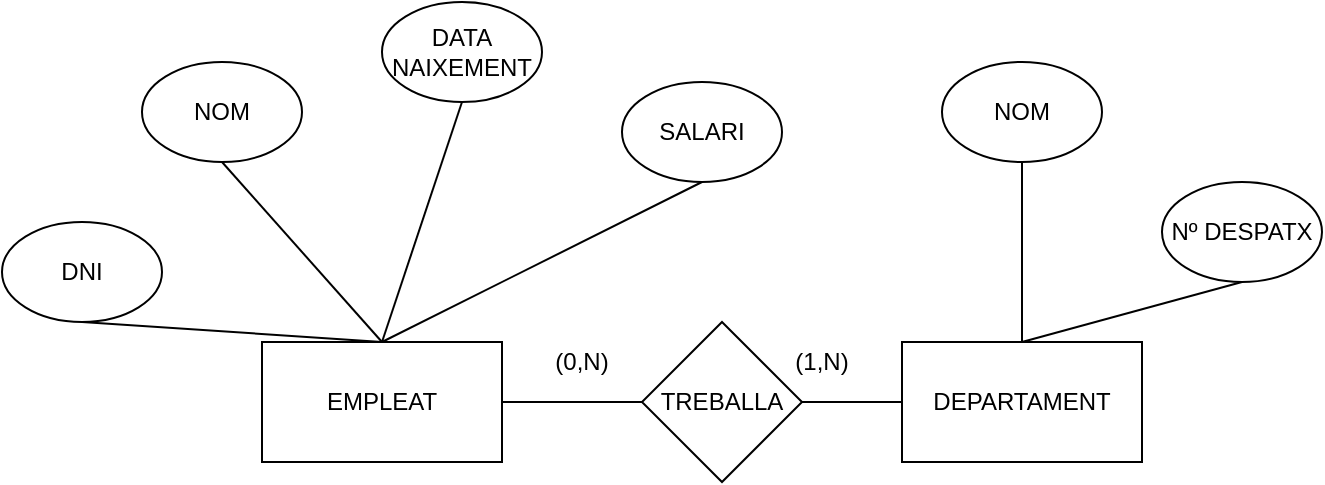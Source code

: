 <mxfile version="15.4.0" type="google" pages="4"><diagram id="R2lEEEUBdFMjLlhIrx00" name="Tasca 1"><mxGraphModel dx="1022" dy="468" grid="1" gridSize="10" guides="1" tooltips="1" connect="1" arrows="1" fold="1" page="1" pageScale="1" pageWidth="850" pageHeight="1100" math="0" shadow="0" extFonts="Permanent Marker^https://fonts.googleapis.com/css?family=Permanent+Marker"><root><mxCell id="0"/><mxCell id="1" parent="0"/><mxCell id="CrvF0OGqnzxQ6cPgxfYz-1" value="DEPARTAMENT" style="rounded=0;whiteSpace=wrap;html=1;" parent="1" vertex="1"><mxGeometry x="545" y="320" width="120" height="60" as="geometry"/></mxCell><mxCell id="CrvF0OGqnzxQ6cPgxfYz-2" value="EMPLEAT" style="rounded=0;whiteSpace=wrap;html=1;" parent="1" vertex="1"><mxGeometry x="225" y="320" width="120" height="60" as="geometry"/></mxCell><mxCell id="CrvF0OGqnzxQ6cPgxfYz-3" value="TREBALLA" style="rhombus;whiteSpace=wrap;html=1;" parent="1" vertex="1"><mxGeometry x="415" y="310" width="80" height="80" as="geometry"/></mxCell><mxCell id="CrvF0OGqnzxQ6cPgxfYz-6" value="" style="endArrow=none;html=1;exitX=1;exitY=0.5;exitDx=0;exitDy=0;entryX=0;entryY=0.5;entryDx=0;entryDy=0;" parent="1" source="CrvF0OGqnzxQ6cPgxfYz-2" target="CrvF0OGqnzxQ6cPgxfYz-3" edge="1"><mxGeometry width="50" height="50" relative="1" as="geometry"><mxPoint x="425" y="370" as="sourcePoint"/><mxPoint x="475" y="320" as="targetPoint"/></mxGeometry></mxCell><mxCell id="CrvF0OGqnzxQ6cPgxfYz-7" value="" style="endArrow=none;html=1;entryX=0;entryY=0.5;entryDx=0;entryDy=0;exitX=1;exitY=0.5;exitDx=0;exitDy=0;" parent="1" source="CrvF0OGqnzxQ6cPgxfYz-3" target="CrvF0OGqnzxQ6cPgxfYz-1" edge="1"><mxGeometry width="50" height="50" relative="1" as="geometry"><mxPoint x="425" y="370" as="sourcePoint"/><mxPoint x="475" y="320" as="targetPoint"/></mxGeometry></mxCell><mxCell id="CrvF0OGqnzxQ6cPgxfYz-8" value="(0,N)" style="text;html=1;strokeColor=none;fillColor=none;align=center;verticalAlign=middle;whiteSpace=wrap;rounded=0;" parent="1" vertex="1"><mxGeometry x="365" y="320" width="40" height="20" as="geometry"/></mxCell><mxCell id="CrvF0OGqnzxQ6cPgxfYz-9" value="(1,N)" style="text;html=1;strokeColor=none;fillColor=none;align=center;verticalAlign=middle;whiteSpace=wrap;rounded=0;" parent="1" vertex="1"><mxGeometry x="485" y="320" width="40" height="20" as="geometry"/></mxCell><mxCell id="_ybMq2r0yiaVcS7EiP_8-1" value="DNI" style="ellipse;whiteSpace=wrap;html=1;" parent="1" vertex="1"><mxGeometry x="95" y="260" width="80" height="50" as="geometry"/></mxCell><mxCell id="_ybMq2r0yiaVcS7EiP_8-3" value="NOM" style="ellipse;whiteSpace=wrap;html=1;" parent="1" vertex="1"><mxGeometry x="165" y="180" width="80" height="50" as="geometry"/></mxCell><mxCell id="_ybMq2r0yiaVcS7EiP_8-4" value="DATA NAIXEMENT" style="ellipse;whiteSpace=wrap;html=1;" parent="1" vertex="1"><mxGeometry x="285" y="150" width="80" height="50" as="geometry"/></mxCell><mxCell id="_ybMq2r0yiaVcS7EiP_8-5" value="SALARI" style="ellipse;whiteSpace=wrap;html=1;" parent="1" vertex="1"><mxGeometry x="405" y="190" width="80" height="50" as="geometry"/></mxCell><mxCell id="_ybMq2r0yiaVcS7EiP_8-6" value="" style="endArrow=none;html=1;exitX=0.5;exitY=1;exitDx=0;exitDy=0;entryX=0.5;entryY=0;entryDx=0;entryDy=0;" parent="1" source="_ybMq2r0yiaVcS7EiP_8-1" target="CrvF0OGqnzxQ6cPgxfYz-2" edge="1"><mxGeometry width="50" height="50" relative="1" as="geometry"><mxPoint x="435" y="370" as="sourcePoint"/><mxPoint x="485" y="320" as="targetPoint"/></mxGeometry></mxCell><mxCell id="_ybMq2r0yiaVcS7EiP_8-7" value="" style="endArrow=none;html=1;exitX=0.5;exitY=1;exitDx=0;exitDy=0;entryX=0.5;entryY=0;entryDx=0;entryDy=0;" parent="1" source="_ybMq2r0yiaVcS7EiP_8-3" target="CrvF0OGqnzxQ6cPgxfYz-2" edge="1"><mxGeometry width="50" height="50" relative="1" as="geometry"><mxPoint x="435" y="370" as="sourcePoint"/><mxPoint x="485" y="320" as="targetPoint"/></mxGeometry></mxCell><mxCell id="_ybMq2r0yiaVcS7EiP_8-9" value="" style="endArrow=none;html=1;exitX=0.5;exitY=0;exitDx=0;exitDy=0;entryX=0.5;entryY=1;entryDx=0;entryDy=0;" parent="1" source="CrvF0OGqnzxQ6cPgxfYz-2" target="_ybMq2r0yiaVcS7EiP_8-4" edge="1"><mxGeometry width="50" height="50" relative="1" as="geometry"><mxPoint x="435" y="440" as="sourcePoint"/><mxPoint x="485" y="320" as="targetPoint"/></mxGeometry></mxCell><mxCell id="_ybMq2r0yiaVcS7EiP_8-10" value="" style="endArrow=none;html=1;exitX=0.5;exitY=0;exitDx=0;exitDy=0;entryX=0.5;entryY=1;entryDx=0;entryDy=0;" parent="1" source="CrvF0OGqnzxQ6cPgxfYz-2" target="_ybMq2r0yiaVcS7EiP_8-5" edge="1"><mxGeometry width="50" height="50" relative="1" as="geometry"><mxPoint x="435" y="370" as="sourcePoint"/><mxPoint x="485" y="320" as="targetPoint"/></mxGeometry></mxCell><mxCell id="_ybMq2r0yiaVcS7EiP_8-11" value="NOM" style="ellipse;whiteSpace=wrap;html=1;" parent="1" vertex="1"><mxGeometry x="565" y="180" width="80" height="50" as="geometry"/></mxCell><mxCell id="_ybMq2r0yiaVcS7EiP_8-12" value="Nº DESPATX" style="ellipse;whiteSpace=wrap;html=1;" parent="1" vertex="1"><mxGeometry x="675" y="240" width="80" height="50" as="geometry"/></mxCell><mxCell id="_ybMq2r0yiaVcS7EiP_8-13" value="" style="endArrow=none;html=1;entryX=0.5;entryY=1;entryDx=0;entryDy=0;exitX=0.5;exitY=0;exitDx=0;exitDy=0;" parent="1" source="CrvF0OGqnzxQ6cPgxfYz-1" target="_ybMq2r0yiaVcS7EiP_8-11" edge="1"><mxGeometry width="50" height="50" relative="1" as="geometry"><mxPoint x="435" y="370" as="sourcePoint"/><mxPoint x="485" y="320" as="targetPoint"/></mxGeometry></mxCell><mxCell id="_ybMq2r0yiaVcS7EiP_8-14" value="" style="endArrow=none;html=1;entryX=0.5;entryY=1;entryDx=0;entryDy=0;exitX=0.5;exitY=0;exitDx=0;exitDy=0;" parent="1" source="CrvF0OGqnzxQ6cPgxfYz-1" target="_ybMq2r0yiaVcS7EiP_8-12" edge="1"><mxGeometry width="50" height="50" relative="1" as="geometry"><mxPoint x="665" y="300" as="sourcePoint"/><mxPoint x="485" y="320" as="targetPoint"/></mxGeometry></mxCell></root></mxGraphModel></diagram><diagram id="2c6TK2xG8F_jG0Bq2wkj" name="Tasca 2"><mxGraphModel dx="1022" dy="468" grid="1" gridSize="10" guides="1" tooltips="1" connect="1" arrows="1" fold="1" page="1" pageScale="1" pageWidth="827" pageHeight="1169" math="0" shadow="0"><root><mxCell id="qGmqlB4wtLtsL1p8x_6D-0"/><mxCell id="qGmqlB4wtLtsL1p8x_6D-1" parent="qGmqlB4wtLtsL1p8x_6D-0"/><mxCell id="kZPHOqxxMruHjgcmdHrO-0" value="CONDUCTOR" style="rounded=0;whiteSpace=wrap;html=1;" parent="qGmqlB4wtLtsL1p8x_6D-1" vertex="1"><mxGeometry x="164" y="230" width="120" height="60" as="geometry"/></mxCell><mxCell id="kZPHOqxxMruHjgcmdHrO-1" value="VEHICLE" style="rounded=0;whiteSpace=wrap;html=1;" parent="qGmqlB4wtLtsL1p8x_6D-1" vertex="1"><mxGeometry x="544" y="230" width="120" height="60" as="geometry"/></mxCell><mxCell id="CnJHGjn-zv-a0NTaUq77-0" value="CONDUEIX" style="rhombus;whiteSpace=wrap;html=1;" parent="qGmqlB4wtLtsL1p8x_6D-1" vertex="1"><mxGeometry x="358" y="220" width="130" height="80" as="geometry"/></mxCell><mxCell id="CnJHGjn-zv-a0NTaUq77-1" value="" style="endArrow=none;html=1;exitX=1;exitY=0.5;exitDx=0;exitDy=0;entryX=0;entryY=0.5;entryDx=0;entryDy=0;" parent="qGmqlB4wtLtsL1p8x_6D-1" source="CnJHGjn-zv-a0NTaUq77-0" target="kZPHOqxxMruHjgcmdHrO-1" edge="1"><mxGeometry width="50" height="50" relative="1" as="geometry"><mxPoint x="454" y="290" as="sourcePoint"/><mxPoint x="504" y="240" as="targetPoint"/></mxGeometry></mxCell><mxCell id="CnJHGjn-zv-a0NTaUq77-2" value="" style="endArrow=none;html=1;exitX=1;exitY=0.5;exitDx=0;exitDy=0;entryX=0;entryY=0.5;entryDx=0;entryDy=0;" parent="qGmqlB4wtLtsL1p8x_6D-1" source="kZPHOqxxMruHjgcmdHrO-0" target="CnJHGjn-zv-a0NTaUq77-0" edge="1"><mxGeometry width="50" height="50" relative="1" as="geometry"><mxPoint x="454" y="290" as="sourcePoint"/><mxPoint x="354" y="260" as="targetPoint"/></mxGeometry></mxCell><mxCell id="CnJHGjn-zv-a0NTaUq77-3" value="(0,N)" style="text;html=1;strokeColor=none;fillColor=none;align=center;verticalAlign=middle;whiteSpace=wrap;rounded=0;" parent="qGmqlB4wtLtsL1p8x_6D-1" vertex="1"><mxGeometry x="314" y="240" width="40" height="20" as="geometry"/></mxCell><mxCell id="CnJHGjn-zv-a0NTaUq77-4" value="(0,1)" style="text;html=1;strokeColor=none;fillColor=none;align=center;verticalAlign=middle;whiteSpace=wrap;rounded=0;" parent="qGmqlB4wtLtsL1p8x_6D-1" vertex="1"><mxGeometry x="484" y="240" width="40" height="20" as="geometry"/></mxCell></root></mxGraphModel></diagram><diagram id="cBpZLVwLKZojEEXPCUF7" name="Tasca 3"><mxGraphModel dx="1022" dy="468" grid="1" gridSize="10" guides="1" tooltips="1" connect="1" arrows="1" fold="1" page="1" pageScale="1" pageWidth="827" pageHeight="1169" math="0" shadow="0"><root><mxCell id="m-Eg2yumSKsMlT9_9yva-0"/><mxCell id="m-Eg2yumSKsMlT9_9yva-1" parent="m-Eg2yumSKsMlT9_9yva-0"/><mxCell id="R3ZMYXDDLrXw598tuSA_-0" value="EDIFICI" style="rounded=0;whiteSpace=wrap;html=1;" parent="m-Eg2yumSKsMlT9_9yva-1" vertex="1"><mxGeometry x="150" y="230" width="120" height="60" as="geometry"/></mxCell><mxCell id="R3ZMYXDDLrXw598tuSA_-1" value="REGISTRA" style="rhombus;whiteSpace=wrap;html=1;" parent="m-Eg2yumSKsMlT9_9yva-1" vertex="1"><mxGeometry x="360" y="220" width="110" height="80" as="geometry"/></mxCell><mxCell id="R3ZMYXDDLrXw598tuSA_-2" value="DEPARTAMENT" style="rounded=0;whiteSpace=wrap;html=1;" parent="m-Eg2yumSKsMlT9_9yva-1" vertex="1"><mxGeometry x="530" y="230" width="120" height="60" as="geometry"/></mxCell><mxCell id="Z6svhJEqgZagZh9mLlYu-0" value="" style="endArrow=none;html=1;exitX=1;exitY=0.5;exitDx=0;exitDy=0;entryX=0;entryY=0.5;entryDx=0;entryDy=0;" parent="m-Eg2yumSKsMlT9_9yva-1" source="R3ZMYXDDLrXw598tuSA_-0" target="R3ZMYXDDLrXw598tuSA_-1" edge="1"><mxGeometry width="50" height="50" relative="1" as="geometry"><mxPoint x="380" y="290" as="sourcePoint"/><mxPoint x="430" y="240" as="targetPoint"/></mxGeometry></mxCell><mxCell id="Z6svhJEqgZagZh9mLlYu-1" value="" style="endArrow=none;html=1;entryX=0;entryY=0.5;entryDx=0;entryDy=0;exitX=1;exitY=0.5;exitDx=0;exitDy=0;" parent="m-Eg2yumSKsMlT9_9yva-1" source="R3ZMYXDDLrXw598tuSA_-1" target="R3ZMYXDDLrXw598tuSA_-2" edge="1"><mxGeometry width="50" height="50" relative="1" as="geometry"><mxPoint x="380" y="290" as="sourcePoint"/><mxPoint x="430" y="240" as="targetPoint"/></mxGeometry></mxCell><mxCell id="Z6svhJEqgZagZh9mLlYu-2" value="(1,1)" style="text;html=1;strokeColor=none;fillColor=none;align=center;verticalAlign=middle;whiteSpace=wrap;rounded=0;" parent="m-Eg2yumSKsMlT9_9yva-1" vertex="1"><mxGeometry x="310" y="240" width="40" height="20" as="geometry"/></mxCell><mxCell id="Z6svhJEqgZagZh9mLlYu-3" value="(1,N)" style="text;html=1;strokeColor=none;fillColor=none;align=center;verticalAlign=middle;whiteSpace=wrap;rounded=0;" parent="m-Eg2yumSKsMlT9_9yva-1" vertex="1"><mxGeometry x="480" y="240" width="40" height="20" as="geometry"/></mxCell><mxCell id="DFcGLbNYDaJl0bcbs7jx-0" value="NOM" style="ellipse;whiteSpace=wrap;html=1;" parent="m-Eg2yumSKsMlT9_9yva-1" vertex="1"><mxGeometry x="470" y="150" width="80" height="50" as="geometry"/></mxCell><mxCell id="DFcGLbNYDaJl0bcbs7jx-1" value="Nº EMPLEAT" style="ellipse;whiteSpace=wrap;html=1;" parent="m-Eg2yumSKsMlT9_9yva-1" vertex="1"><mxGeometry x="620" y="150" width="80" height="50" as="geometry"/></mxCell><mxCell id="DFcGLbNYDaJl0bcbs7jx-2" value="" style="endArrow=none;html=1;entryX=0.5;entryY=1;entryDx=0;entryDy=0;exitX=0.5;exitY=0;exitDx=0;exitDy=0;" parent="m-Eg2yumSKsMlT9_9yva-1" source="R3ZMYXDDLrXw598tuSA_-2" target="DFcGLbNYDaJl0bcbs7jx-0" edge="1"><mxGeometry width="50" height="50" relative="1" as="geometry"><mxPoint x="380" y="290" as="sourcePoint"/><mxPoint x="430" y="240" as="targetPoint"/></mxGeometry></mxCell><mxCell id="DFcGLbNYDaJl0bcbs7jx-3" value="" style="endArrow=none;html=1;entryX=0.5;entryY=1;entryDx=0;entryDy=0;exitX=0.5;exitY=0;exitDx=0;exitDy=0;" parent="m-Eg2yumSKsMlT9_9yva-1" source="R3ZMYXDDLrXw598tuSA_-2" target="DFcGLbNYDaJl0bcbs7jx-1" edge="1"><mxGeometry width="50" height="50" relative="1" as="geometry"><mxPoint x="380" y="290" as="sourcePoint"/><mxPoint x="430" y="240" as="targetPoint"/></mxGeometry></mxCell><mxCell id="DFcGLbNYDaJl0bcbs7jx-4" value="NOM" style="ellipse;whiteSpace=wrap;html=1;" parent="m-Eg2yumSKsMlT9_9yva-1" vertex="1"><mxGeometry x="40" y="150" width="80" height="50" as="geometry"/></mxCell><mxCell id="DFcGLbNYDaJl0bcbs7jx-6" value="Nº DESPATX" style="ellipse;whiteSpace=wrap;html=1;" parent="m-Eg2yumSKsMlT9_9yva-1" vertex="1"><mxGeometry x="130" y="70" width="80" height="50" as="geometry"/></mxCell><mxCell id="DFcGLbNYDaJl0bcbs7jx-7" value="POLÍGON INDUSTRIAL" style="ellipse;whiteSpace=wrap;html=1;" parent="m-Eg2yumSKsMlT9_9yva-1" vertex="1"><mxGeometry x="260" y="80" width="80" height="50" as="geometry"/></mxCell><mxCell id="DFcGLbNYDaJl0bcbs7jx-8" value="CIUTAT" style="ellipse;whiteSpace=wrap;html=1;" parent="m-Eg2yumSKsMlT9_9yva-1" vertex="1"><mxGeometry x="300" y="160" width="80" height="50" as="geometry"/></mxCell><mxCell id="DFcGLbNYDaJl0bcbs7jx-9" value="" style="endArrow=none;html=1;exitX=0.5;exitY=0;exitDx=0;exitDy=0;entryX=0.5;entryY=1;entryDx=0;entryDy=0;" parent="m-Eg2yumSKsMlT9_9yva-1" source="R3ZMYXDDLrXw598tuSA_-0" target="DFcGLbNYDaJl0bcbs7jx-8" edge="1"><mxGeometry width="50" height="50" relative="1" as="geometry"><mxPoint x="380" y="280" as="sourcePoint"/><mxPoint x="430" y="230" as="targetPoint"/></mxGeometry></mxCell><mxCell id="DFcGLbNYDaJl0bcbs7jx-10" value="" style="endArrow=none;html=1;exitX=0.5;exitY=0;exitDx=0;exitDy=0;entryX=0.5;entryY=1;entryDx=0;entryDy=0;" parent="m-Eg2yumSKsMlT9_9yva-1" source="R3ZMYXDDLrXw598tuSA_-0" target="DFcGLbNYDaJl0bcbs7jx-7" edge="1"><mxGeometry width="50" height="50" relative="1" as="geometry"><mxPoint x="380" y="280" as="sourcePoint"/><mxPoint x="430" y="230" as="targetPoint"/></mxGeometry></mxCell><mxCell id="DFcGLbNYDaJl0bcbs7jx-11" value="" style="endArrow=none;html=1;exitX=0.5;exitY=0;exitDx=0;exitDy=0;entryX=0.5;entryY=1;entryDx=0;entryDy=0;" parent="m-Eg2yumSKsMlT9_9yva-1" source="R3ZMYXDDLrXw598tuSA_-0" target="DFcGLbNYDaJl0bcbs7jx-6" edge="1"><mxGeometry width="50" height="50" relative="1" as="geometry"><mxPoint x="380" y="280" as="sourcePoint"/><mxPoint x="430" y="230" as="targetPoint"/></mxGeometry></mxCell><mxCell id="DFcGLbNYDaJl0bcbs7jx-12" value="" style="endArrow=none;html=1;exitX=0.5;exitY=0;exitDx=0;exitDy=0;entryX=0.5;entryY=1;entryDx=0;entryDy=0;" parent="m-Eg2yumSKsMlT9_9yva-1" source="R3ZMYXDDLrXw598tuSA_-0" target="DFcGLbNYDaJl0bcbs7jx-4" edge="1"><mxGeometry width="50" height="50" relative="1" as="geometry"><mxPoint x="380" y="280" as="sourcePoint"/><mxPoint x="430" y="230" as="targetPoint"/></mxGeometry></mxCell><mxCell id="DFcGLbNYDaJl0bcbs7jx-13" value="DESPATX" style="rounded=0;whiteSpace=wrap;html=1;" parent="m-Eg2yumSKsMlT9_9yva-1" vertex="1"><mxGeometry x="450" y="470" width="120" height="60" as="geometry"/></mxCell><mxCell id="DFcGLbNYDaJl0bcbs7jx-14" value="CONTÉ" style="rhombus;whiteSpace=wrap;html=1;" parent="m-Eg2yumSKsMlT9_9yva-1" vertex="1"><mxGeometry x="445" y="330" width="130" height="80" as="geometry"/></mxCell><mxCell id="DFcGLbNYDaJl0bcbs7jx-15" value="" style="endArrow=none;html=1;entryX=0.5;entryY=1;entryDx=0;entryDy=0;exitX=0.5;exitY=0;exitDx=0;exitDy=0;" parent="m-Eg2yumSKsMlT9_9yva-1" source="DFcGLbNYDaJl0bcbs7jx-14" target="R3ZMYXDDLrXw598tuSA_-2" edge="1"><mxGeometry width="50" height="50" relative="1" as="geometry"><mxPoint x="380" y="280" as="sourcePoint"/><mxPoint x="430" y="230" as="targetPoint"/></mxGeometry></mxCell><mxCell id="DFcGLbNYDaJl0bcbs7jx-16" value="" style="endArrow=none;html=1;entryX=0.5;entryY=1;entryDx=0;entryDy=0;exitX=0.5;exitY=0;exitDx=0;exitDy=0;" parent="m-Eg2yumSKsMlT9_9yva-1" source="DFcGLbNYDaJl0bcbs7jx-13" target="DFcGLbNYDaJl0bcbs7jx-14" edge="1"><mxGeometry width="50" height="50" relative="1" as="geometry"><mxPoint x="380" y="280" as="sourcePoint"/><mxPoint x="430" y="230" as="targetPoint"/></mxGeometry></mxCell><mxCell id="DFcGLbNYDaJl0bcbs7jx-17" value="(1,N)" style="text;html=1;strokeColor=none;fillColor=none;align=center;verticalAlign=middle;whiteSpace=wrap;rounded=0;" parent="m-Eg2yumSKsMlT9_9yva-1" vertex="1"><mxGeometry x="560" y="310" width="40" height="20" as="geometry"/></mxCell><mxCell id="DFcGLbNYDaJl0bcbs7jx-18" value="(1,N)" style="text;html=1;strokeColor=none;fillColor=none;align=center;verticalAlign=middle;whiteSpace=wrap;rounded=0;" parent="m-Eg2yumSKsMlT9_9yva-1" vertex="1"><mxGeometry x="510" y="430" width="40" height="20" as="geometry"/></mxCell></root></mxGraphModel></diagram><diagram id="Tlwjw_PsU7jOLJaVQpsH" name="Tasca 4"><mxGraphModel dx="1022" dy="468" grid="1" gridSize="10" guides="1" tooltips="1" connect="1" arrows="1" fold="1" page="1" pageScale="1" pageWidth="827" pageHeight="1169" math="0" shadow="0"><root><mxCell id="4_awKviYs3cYmtLjKZ4G-0"/><mxCell id="4_awKviYs3cYmtLjKZ4G-1" parent="4_awKviYs3cYmtLjKZ4G-0"/><mxCell id="w4TpugwQBqPHDTcWuLKu-0" value="COMUNITAT" style="rounded=0;whiteSpace=wrap;html=1;" parent="4_awKviYs3cYmtLjKZ4G-1" vertex="1"><mxGeometry x="170" y="230" width="120" height="60" as="geometry"/></mxCell><mxCell id="w4TpugwQBqPHDTcWuLKu-1" value="TENEN" style="rhombus;whiteSpace=wrap;html=1;" parent="4_awKviYs3cYmtLjKZ4G-1" vertex="1"><mxGeometry x="360" y="220" width="110" height="80" as="geometry"/></mxCell><mxCell id="w4TpugwQBqPHDTcWuLKu-2" value="CIUTAT" style="rounded=0;whiteSpace=wrap;html=1;" parent="4_awKviYs3cYmtLjKZ4G-1" vertex="1"><mxGeometry x="530" y="230" width="120" height="60" as="geometry"/></mxCell><mxCell id="w4TpugwQBqPHDTcWuLKu-3" value="" style="endArrow=none;html=1;exitX=1;exitY=0.5;exitDx=0;exitDy=0;entryX=0;entryY=0.5;entryDx=0;entryDy=0;" parent="4_awKviYs3cYmtLjKZ4G-1" source="w4TpugwQBqPHDTcWuLKu-0" target="w4TpugwQBqPHDTcWuLKu-1" edge="1"><mxGeometry width="50" height="50" relative="1" as="geometry"><mxPoint x="380" y="290" as="sourcePoint"/><mxPoint x="430" y="240" as="targetPoint"/></mxGeometry></mxCell><mxCell id="w4TpugwQBqPHDTcWuLKu-4" value="" style="endArrow=none;html=1;entryX=0;entryY=0.5;entryDx=0;entryDy=0;exitX=1;exitY=0.5;exitDx=0;exitDy=0;" parent="4_awKviYs3cYmtLjKZ4G-1" source="w4TpugwQBqPHDTcWuLKu-1" target="w4TpugwQBqPHDTcWuLKu-2" edge="1"><mxGeometry width="50" height="50" relative="1" as="geometry"><mxPoint x="380" y="290" as="sourcePoint"/><mxPoint x="430" y="240" as="targetPoint"/></mxGeometry></mxCell><mxCell id="w4TpugwQBqPHDTcWuLKu-5" value="(1,N)" style="text;html=1;strokeColor=none;fillColor=none;align=center;verticalAlign=middle;whiteSpace=wrap;rounded=0;" parent="4_awKviYs3cYmtLjKZ4G-1" vertex="1"><mxGeometry x="310" y="240" width="40" height="20" as="geometry"/></mxCell><mxCell id="w4TpugwQBqPHDTcWuLKu-6" value="(N,M)" style="text;html=1;strokeColor=none;fillColor=none;align=center;verticalAlign=middle;whiteSpace=wrap;rounded=0;" parent="4_awKviYs3cYmtLjKZ4G-1" vertex="1"><mxGeometry x="480" y="240" width="40" height="20" as="geometry"/></mxCell><mxCell id="w4TpugwQBqPHDTcWuLKu-7" value="NOM" style="ellipse;whiteSpace=wrap;html=1;" parent="4_awKviYs3cYmtLjKZ4G-1" vertex="1"><mxGeometry x="430" y="150" width="80" height="50" as="geometry"/></mxCell><mxCell id="w4TpugwQBqPHDTcWuLKu-8" value="HABITANTS" style="ellipse;whiteSpace=wrap;html=1;" parent="4_awKviYs3cYmtLjKZ4G-1" vertex="1"><mxGeometry x="550" y="130" width="80" height="50" as="geometry"/></mxCell><mxCell id="w4TpugwQBqPHDTcWuLKu-9" value="" style="endArrow=none;html=1;entryX=0.5;entryY=1;entryDx=0;entryDy=0;exitX=0.5;exitY=0;exitDx=0;exitDy=0;" parent="4_awKviYs3cYmtLjKZ4G-1" source="w4TpugwQBqPHDTcWuLKu-2" target="w4TpugwQBqPHDTcWuLKu-7" edge="1"><mxGeometry width="50" height="50" relative="1" as="geometry"><mxPoint x="380" y="290" as="sourcePoint"/><mxPoint x="430" y="240" as="targetPoint"/></mxGeometry></mxCell><mxCell id="w4TpugwQBqPHDTcWuLKu-10" value="" style="endArrow=none;html=1;entryX=0.5;entryY=1;entryDx=0;entryDy=0;exitX=0.5;exitY=0;exitDx=0;exitDy=0;" parent="4_awKviYs3cYmtLjKZ4G-1" source="w4TpugwQBqPHDTcWuLKu-2" target="w4TpugwQBqPHDTcWuLKu-8" edge="1"><mxGeometry width="50" height="50" relative="1" as="geometry"><mxPoint x="380" y="290" as="sourcePoint"/><mxPoint x="430" y="240" as="targetPoint"/></mxGeometry></mxCell><mxCell id="w4TpugwQBqPHDTcWuLKu-11" value="NOM" style="ellipse;whiteSpace=wrap;html=1;" parent="4_awKviYs3cYmtLjKZ4G-1" vertex="1"><mxGeometry x="110" y="110" width="80" height="50" as="geometry"/></mxCell><mxCell id="w4TpugwQBqPHDTcWuLKu-12" value="HABITANTS" style="ellipse;whiteSpace=wrap;html=1;" parent="4_awKviYs3cYmtLjKZ4G-1" vertex="1"><mxGeometry x="250" y="110" width="80" height="50" as="geometry"/></mxCell><mxCell id="w4TpugwQBqPHDTcWuLKu-17" value="" style="endArrow=none;html=1;exitX=0.5;exitY=0;exitDx=0;exitDy=0;entryX=0.5;entryY=1;entryDx=0;entryDy=0;" parent="4_awKviYs3cYmtLjKZ4G-1" source="w4TpugwQBqPHDTcWuLKu-0" target="w4TpugwQBqPHDTcWuLKu-12" edge="1"><mxGeometry width="50" height="50" relative="1" as="geometry"><mxPoint x="380" y="280" as="sourcePoint"/><mxPoint x="430" y="230" as="targetPoint"/></mxGeometry></mxCell><mxCell id="w4TpugwQBqPHDTcWuLKu-18" value="" style="endArrow=none;html=1;exitX=0.5;exitY=0;exitDx=0;exitDy=0;entryX=0.5;entryY=1;entryDx=0;entryDy=0;" parent="4_awKviYs3cYmtLjKZ4G-1" source="w4TpugwQBqPHDTcWuLKu-0" target="w4TpugwQBqPHDTcWuLKu-11" edge="1"><mxGeometry width="50" height="50" relative="1" as="geometry"><mxPoint x="380" y="280" as="sourcePoint"/><mxPoint x="430" y="230" as="targetPoint"/></mxGeometry></mxCell><mxCell id="w4TpugwQBqPHDTcWuLKu-19" value="RIUS" style="rounded=0;whiteSpace=wrap;html=1;" parent="4_awKviYs3cYmtLjKZ4G-1" vertex="1"><mxGeometry x="570" y="420" width="120" height="60" as="geometry"/></mxCell><mxCell id="w4TpugwQBqPHDTcWuLKu-20" value="REGISTRA" style="rhombus;whiteSpace=wrap;html=1;" parent="4_awKviYs3cYmtLjKZ4G-1" vertex="1"><mxGeometry x="565" y="310" width="130" height="80" as="geometry"/></mxCell><mxCell id="w4TpugwQBqPHDTcWuLKu-21" value="" style="endArrow=none;html=1;entryX=0.5;entryY=1;entryDx=0;entryDy=0;exitX=0.5;exitY=0;exitDx=0;exitDy=0;" parent="4_awKviYs3cYmtLjKZ4G-1" source="w4TpugwQBqPHDTcWuLKu-20" target="w4TpugwQBqPHDTcWuLKu-2" edge="1"><mxGeometry width="50" height="50" relative="1" as="geometry"><mxPoint x="380" y="280" as="sourcePoint"/><mxPoint x="430" y="230" as="targetPoint"/></mxGeometry></mxCell><mxCell id="w4TpugwQBqPHDTcWuLKu-22" value="" style="endArrow=none;html=1;entryX=0.5;entryY=1;entryDx=0;entryDy=0;exitX=0.5;exitY=0;exitDx=0;exitDy=0;" parent="4_awKviYs3cYmtLjKZ4G-1" source="w4TpugwQBqPHDTcWuLKu-19" target="w4TpugwQBqPHDTcWuLKu-20" edge="1"><mxGeometry width="50" height="50" relative="1" as="geometry"><mxPoint x="380" y="280" as="sourcePoint"/><mxPoint x="430" y="230" as="targetPoint"/></mxGeometry></mxCell><mxCell id="w4TpugwQBqPHDTcWuLKu-23" value="(1,N)" style="text;html=1;strokeColor=none;fillColor=none;align=center;verticalAlign=middle;whiteSpace=wrap;rounded=0;" parent="4_awKviYs3cYmtLjKZ4G-1" vertex="1"><mxGeometry x="560" y="300" width="40" height="20" as="geometry"/></mxCell><mxCell id="w4TpugwQBqPHDTcWuLKu-24" value="(1,N)" style="text;html=1;strokeColor=none;fillColor=none;align=center;verticalAlign=middle;whiteSpace=wrap;rounded=0;" parent="4_awKviYs3cYmtLjKZ4G-1" vertex="1"><mxGeometry x="640" y="390" width="40" height="20" as="geometry"/></mxCell><mxCell id="w4TpugwQBqPHDTcWuLKu-25" value="COMUNITAT AUTÒNOMA" style="ellipse;whiteSpace=wrap;html=1;" parent="4_awKviYs3cYmtLjKZ4G-1" vertex="1"><mxGeometry x="660" y="150" width="80" height="50" as="geometry"/></mxCell><mxCell id="w4TpugwQBqPHDTcWuLKu-26" value="" style="endArrow=none;html=1;entryX=0.5;entryY=1;entryDx=0;entryDy=0;exitX=0.5;exitY=0;exitDx=0;exitDy=0;" parent="4_awKviYs3cYmtLjKZ4G-1" source="w4TpugwQBqPHDTcWuLKu-2" target="w4TpugwQBqPHDTcWuLKu-25" edge="1"><mxGeometry width="50" height="50" relative="1" as="geometry"><mxPoint x="390" y="420" as="sourcePoint"/><mxPoint x="440" y="370" as="targetPoint"/></mxGeometry></mxCell><mxCell id="w4TpugwQBqPHDTcWuLKu-27" value="NOM" style="ellipse;whiteSpace=wrap;html=1;" parent="4_awKviYs3cYmtLjKZ4G-1" vertex="1"><mxGeometry x="420" y="510" width="80" height="50" as="geometry"/></mxCell><mxCell id="w4TpugwQBqPHDTcWuLKu-28" value="LONGITUD" style="ellipse;whiteSpace=wrap;html=1;" parent="4_awKviYs3cYmtLjKZ4G-1" vertex="1"><mxGeometry x="500" y="535" width="80" height="50" as="geometry"/></mxCell><mxCell id="w4TpugwQBqPHDTcWuLKu-29" value="CABAL" style="ellipse;whiteSpace=wrap;html=1;" parent="4_awKviYs3cYmtLjKZ4G-1" vertex="1"><mxGeometry x="590" y="540" width="80" height="50" as="geometry"/></mxCell><mxCell id="w4TpugwQBqPHDTcWuLKu-30" value="Nº KM PER COMUNITAT" style="ellipse;whiteSpace=wrap;html=1;" parent="4_awKviYs3cYmtLjKZ4G-1" vertex="1"><mxGeometry x="670" y="510" width="80" height="50" as="geometry"/></mxCell><mxCell id="w4TpugwQBqPHDTcWuLKu-31" value="" style="endArrow=none;html=1;exitX=0.5;exitY=0;exitDx=0;exitDy=0;entryX=0.5;entryY=1;entryDx=0;entryDy=0;" parent="4_awKviYs3cYmtLjKZ4G-1" source="w4TpugwQBqPHDTcWuLKu-27" edge="1" target="w4TpugwQBqPHDTcWuLKu-19"><mxGeometry width="50" height="50" relative="1" as="geometry"><mxPoint x="390" y="420" as="sourcePoint"/><mxPoint x="590" y="470" as="targetPoint"/></mxGeometry></mxCell><mxCell id="w4TpugwQBqPHDTcWuLKu-32" value="" style="endArrow=none;html=1;entryX=0.5;entryY=1;entryDx=0;entryDy=0;exitX=0.5;exitY=0;exitDx=0;exitDy=0;" parent="4_awKviYs3cYmtLjKZ4G-1" source="w4TpugwQBqPHDTcWuLKu-28" target="w4TpugwQBqPHDTcWuLKu-19" edge="1"><mxGeometry width="50" height="50" relative="1" as="geometry"><mxPoint x="390" y="420" as="sourcePoint"/><mxPoint x="440" y="370" as="targetPoint"/></mxGeometry></mxCell><mxCell id="w4TpugwQBqPHDTcWuLKu-33" value="" style="endArrow=none;html=1;entryX=0.5;entryY=1;entryDx=0;entryDy=0;exitX=0.5;exitY=0;exitDx=0;exitDy=0;" parent="4_awKviYs3cYmtLjKZ4G-1" source="w4TpugwQBqPHDTcWuLKu-29" target="w4TpugwQBqPHDTcWuLKu-19" edge="1"><mxGeometry width="50" height="50" relative="1" as="geometry"><mxPoint x="390" y="420" as="sourcePoint"/><mxPoint x="440" y="370" as="targetPoint"/></mxGeometry></mxCell><mxCell id="w4TpugwQBqPHDTcWuLKu-34" value="" style="endArrow=none;html=1;entryX=0.5;entryY=1;entryDx=0;entryDy=0;exitX=0.5;exitY=0;exitDx=0;exitDy=0;" parent="4_awKviYs3cYmtLjKZ4G-1" source="w4TpugwQBqPHDTcWuLKu-30" target="w4TpugwQBqPHDTcWuLKu-19" edge="1"><mxGeometry width="50" height="50" relative="1" as="geometry"><mxPoint x="390" y="420" as="sourcePoint"/><mxPoint x="440" y="370" as="targetPoint"/></mxGeometry></mxCell></root></mxGraphModel></diagram></mxfile>